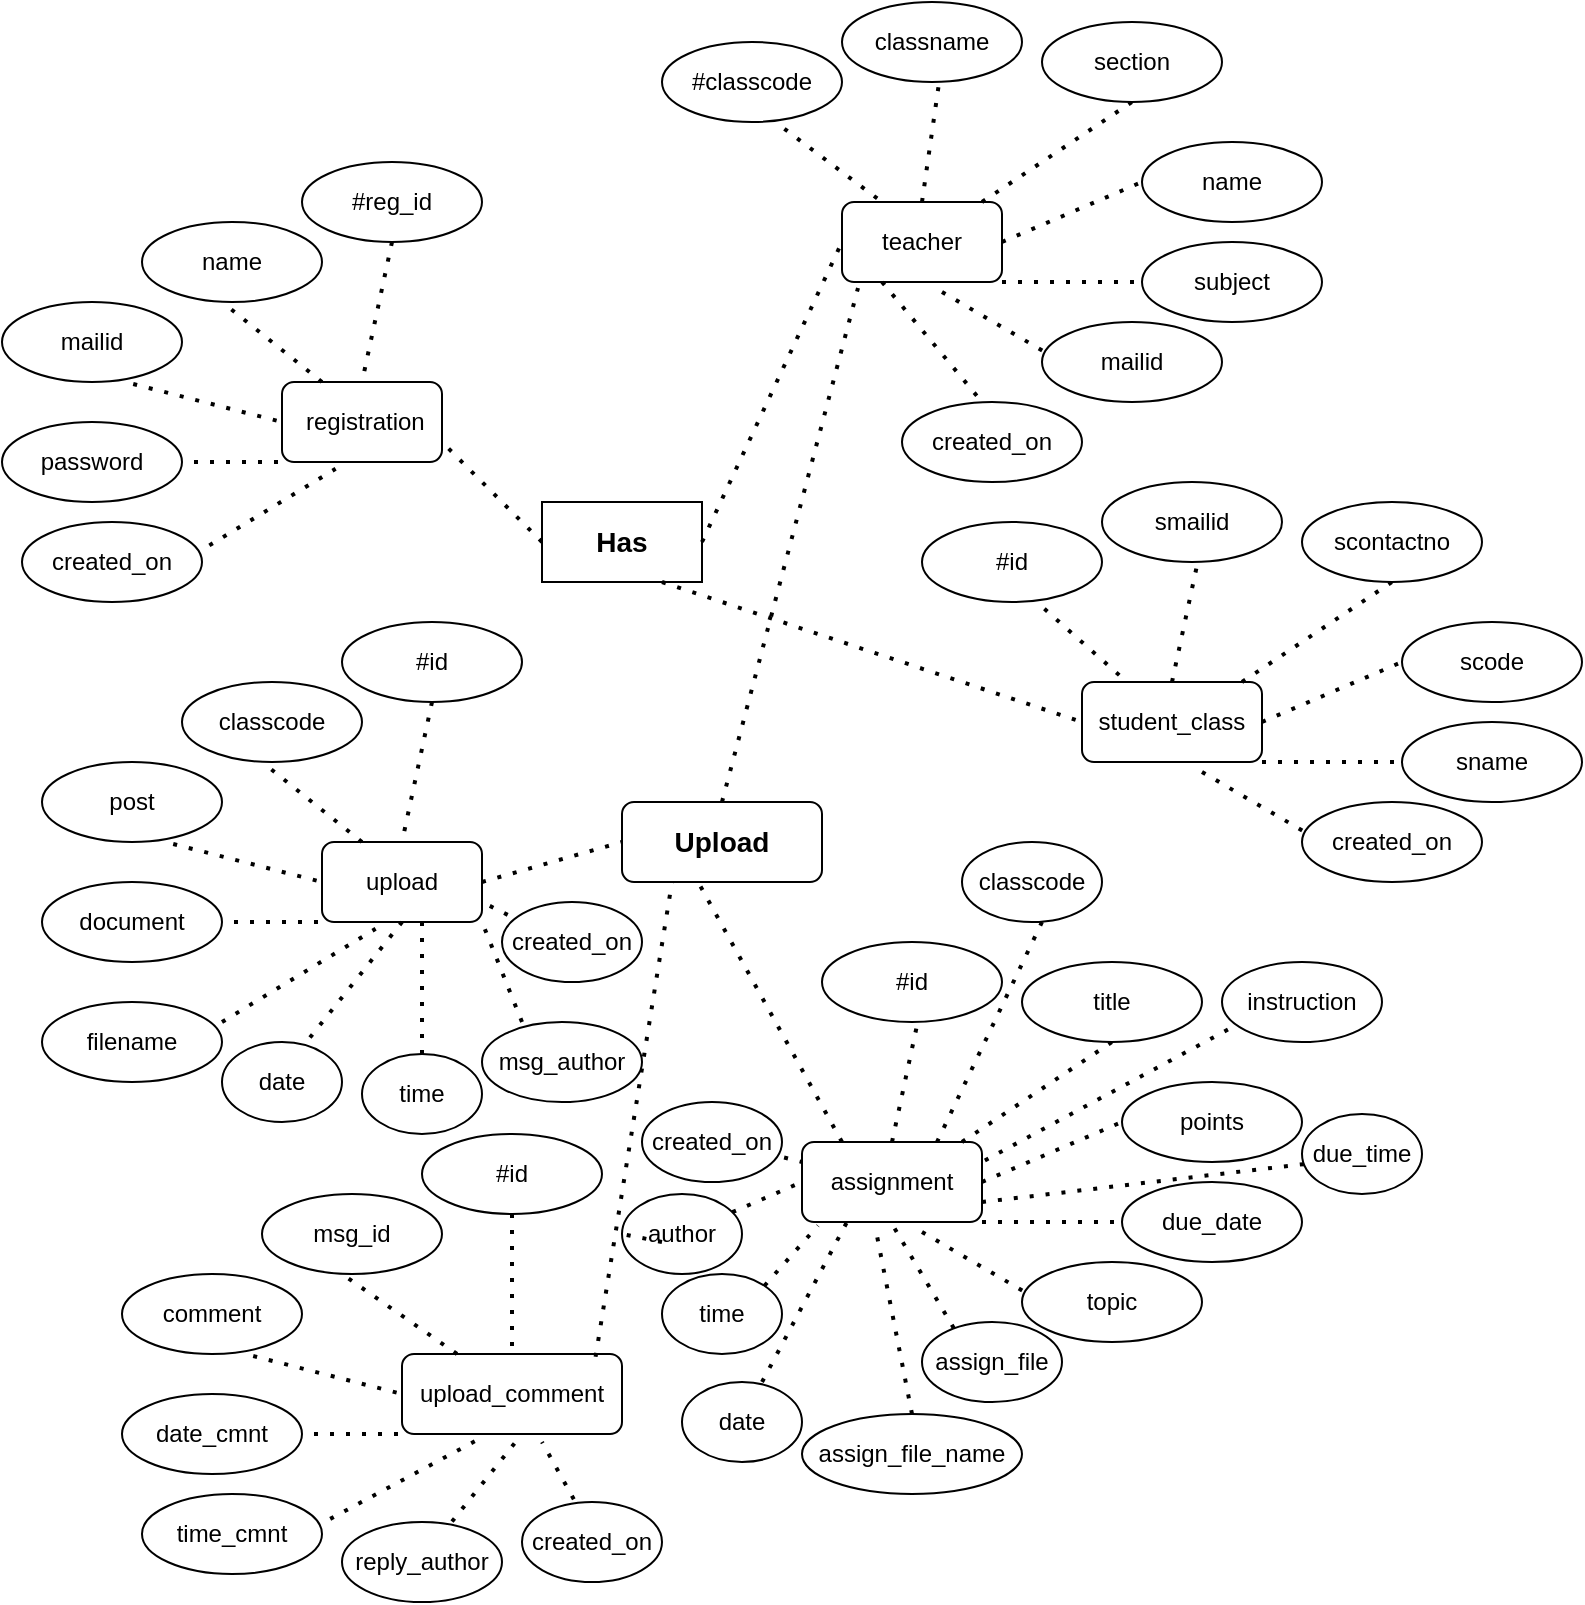 <mxfile version="14.2.9" type="github">
  <diagram name="Page-1" id="e7e014a7-5840-1c2e-5031-d8a46d1fe8dd">
    <mxGraphModel dx="1038" dy="556" grid="1" gridSize="10" guides="1" tooltips="1" connect="1" arrows="1" fold="1" page="1" pageScale="1" pageWidth="1600" pageHeight="900" background="#ffffff" math="0" shadow="0">
      <root>
        <mxCell id="0" />
        <mxCell id="1" parent="0" />
        <mxCell id="wm7McS8ciFP9YZ9LBugO-41" value="&amp;nbsp;registration" style="rounded=1;whiteSpace=wrap;html=1;" vertex="1" parent="1">
          <mxGeometry x="150" y="230" width="80" height="40" as="geometry" />
        </mxCell>
        <mxCell id="wm7McS8ciFP9YZ9LBugO-42" value="" style="endArrow=none;dashed=1;html=1;dashPattern=1 3;strokeWidth=2;exitX=0.25;exitY=0;exitDx=0;exitDy=0;" edge="1" parent="1" source="wm7McS8ciFP9YZ9LBugO-41">
          <mxGeometry width="50" height="50" relative="1" as="geometry">
            <mxPoint x="100" y="240" as="sourcePoint" />
            <mxPoint x="120" y="190" as="targetPoint" />
          </mxGeometry>
        </mxCell>
        <mxCell id="wm7McS8ciFP9YZ9LBugO-45" value="" style="endArrow=none;dashed=1;html=1;dashPattern=1 3;strokeWidth=2;exitX=0.729;exitY=1.025;exitDx=0;exitDy=0;exitPerimeter=0;" edge="1" parent="1" source="wm7McS8ciFP9YZ9LBugO-49">
          <mxGeometry width="50" height="50" relative="1" as="geometry">
            <mxPoint x="70" y="240" as="sourcePoint" />
            <mxPoint x="150" y="250" as="targetPoint" />
          </mxGeometry>
        </mxCell>
        <mxCell id="wm7McS8ciFP9YZ9LBugO-47" value="name" style="ellipse;whiteSpace=wrap;html=1;" vertex="1" parent="1">
          <mxGeometry x="80" y="150" width="90" height="40" as="geometry" />
        </mxCell>
        <mxCell id="wm7McS8ciFP9YZ9LBugO-49" value="mailid" style="ellipse;whiteSpace=wrap;html=1;" vertex="1" parent="1">
          <mxGeometry x="10" y="190" width="90" height="40" as="geometry" />
        </mxCell>
        <mxCell id="wm7McS8ciFP9YZ9LBugO-50" value="" style="endArrow=none;dashed=1;html=1;dashPattern=1 3;strokeWidth=2;entryX=0;entryY=1;entryDx=0;entryDy=0;" edge="1" parent="1" target="wm7McS8ciFP9YZ9LBugO-41">
          <mxGeometry width="50" height="50" relative="1" as="geometry">
            <mxPoint x="90" y="270" as="sourcePoint" />
            <mxPoint x="140" y="260" as="targetPoint" />
          </mxGeometry>
        </mxCell>
        <mxCell id="wm7McS8ciFP9YZ9LBugO-51" value="" style="endArrow=none;dashed=1;html=1;dashPattern=1 3;strokeWidth=2;entryX=0.5;entryY=0;entryDx=0;entryDy=0;exitX=0.5;exitY=1;exitDx=0;exitDy=0;exitPerimeter=0;" edge="1" parent="1" source="wm7McS8ciFP9YZ9LBugO-53" target="wm7McS8ciFP9YZ9LBugO-41">
          <mxGeometry width="50" height="50" relative="1" as="geometry">
            <mxPoint x="205" y="170" as="sourcePoint" />
            <mxPoint x="244.39" y="230" as="targetPoint" />
          </mxGeometry>
        </mxCell>
        <mxCell id="wm7McS8ciFP9YZ9LBugO-52" value="" style="endArrow=none;dashed=1;html=1;dashPattern=1 3;strokeWidth=2;entryX=0.335;entryY=1.085;entryDx=0;entryDy=0;entryPerimeter=0;" edge="1" parent="1" target="wm7McS8ciFP9YZ9LBugO-41">
          <mxGeometry width="50" height="50" relative="1" as="geometry">
            <mxPoint x="100" y="320" as="sourcePoint" />
            <mxPoint x="204.39" y="319" as="targetPoint" />
          </mxGeometry>
        </mxCell>
        <mxCell id="wm7McS8ciFP9YZ9LBugO-53" value="#reg_id" style="ellipse;whiteSpace=wrap;html=1;" vertex="1" parent="1">
          <mxGeometry x="160" y="120" width="90" height="40" as="geometry" />
        </mxCell>
        <mxCell id="wm7McS8ciFP9YZ9LBugO-54" value="password" style="ellipse;whiteSpace=wrap;html=1;" vertex="1" parent="1">
          <mxGeometry x="10" y="250" width="90" height="40" as="geometry" />
        </mxCell>
        <mxCell id="wm7McS8ciFP9YZ9LBugO-55" value="created_on" style="ellipse;whiteSpace=wrap;html=1;" vertex="1" parent="1">
          <mxGeometry x="20" y="300" width="90" height="40" as="geometry" />
        </mxCell>
        <mxCell id="wm7McS8ciFP9YZ9LBugO-56" value="" style="endArrow=none;dashed=1;html=1;dashPattern=1 3;strokeWidth=2;entryX=1;entryY=0.75;entryDx=0;entryDy=0;" edge="1" parent="1" target="wm7McS8ciFP9YZ9LBugO-41">
          <mxGeometry width="50" height="50" relative="1" as="geometry">
            <mxPoint x="280" y="310" as="sourcePoint" />
            <mxPoint x="270" y="270" as="targetPoint" />
          </mxGeometry>
        </mxCell>
        <mxCell id="wm7McS8ciFP9YZ9LBugO-57" value="&lt;b&gt;&lt;font style=&quot;font-size: 14px&quot;&gt;Has&lt;/font&gt;&lt;/b&gt;" style="rounded=0;whiteSpace=wrap;html=1;" vertex="1" parent="1">
          <mxGeometry x="280" y="290" width="80" height="40" as="geometry" />
        </mxCell>
        <mxCell id="wm7McS8ciFP9YZ9LBugO-70" value="teacher" style="rounded=1;whiteSpace=wrap;html=1;" vertex="1" parent="1">
          <mxGeometry x="430" y="140" width="80" height="40" as="geometry" />
        </mxCell>
        <mxCell id="wm7McS8ciFP9YZ9LBugO-71" value="" style="endArrow=none;dashed=1;html=1;dashPattern=1 3;strokeWidth=2;entryX=0.5;entryY=1;entryDx=0;entryDy=0;" edge="1" parent="1" target="wm7McS8ciFP9YZ9LBugO-78">
          <mxGeometry width="50" height="50" relative="1" as="geometry">
            <mxPoint x="500" y="140" as="sourcePoint" />
            <mxPoint x="550" y="90" as="targetPoint" />
          </mxGeometry>
        </mxCell>
        <mxCell id="wm7McS8ciFP9YZ9LBugO-72" value="" style="endArrow=none;dashed=1;html=1;dashPattern=1 3;strokeWidth=2;" edge="1" parent="1">
          <mxGeometry width="50" height="50" relative="1" as="geometry">
            <mxPoint x="510" y="160" as="sourcePoint" />
            <mxPoint x="580" y="130" as="targetPoint" />
          </mxGeometry>
        </mxCell>
        <mxCell id="wm7McS8ciFP9YZ9LBugO-73" value="" style="endArrow=none;dashed=1;html=1;dashPattern=1 3;strokeWidth=2;exitX=1;exitY=1;exitDx=0;exitDy=0;entryX=0;entryY=0.5;entryDx=0;entryDy=0;" edge="1" parent="1" source="wm7McS8ciFP9YZ9LBugO-70" target="wm7McS8ciFP9YZ9LBugO-80">
          <mxGeometry width="50" height="50" relative="1" as="geometry">
            <mxPoint x="520" y="170" as="sourcePoint" />
            <mxPoint x="590" y="170" as="targetPoint" />
          </mxGeometry>
        </mxCell>
        <mxCell id="wm7McS8ciFP9YZ9LBugO-74" value="" style="endArrow=none;dashed=1;html=1;dashPattern=1 3;strokeWidth=2;exitX=0.5;exitY=0;exitDx=0;exitDy=0;" edge="1" parent="1" source="wm7McS8ciFP9YZ9LBugO-70">
          <mxGeometry width="50" height="50" relative="1" as="geometry">
            <mxPoint x="450" y="140" as="sourcePoint" />
            <mxPoint x="480" y="70" as="targetPoint" />
          </mxGeometry>
        </mxCell>
        <mxCell id="wm7McS8ciFP9YZ9LBugO-75" value="" style="endArrow=none;dashed=1;html=1;dashPattern=1 3;strokeWidth=2;" edge="1" parent="1">
          <mxGeometry width="50" height="50" relative="1" as="geometry">
            <mxPoint x="480" y="185" as="sourcePoint" />
            <mxPoint x="540" y="220" as="targetPoint" />
          </mxGeometry>
        </mxCell>
        <mxCell id="wm7McS8ciFP9YZ9LBugO-76" value="" style="endArrow=none;dashed=1;html=1;dashPattern=1 3;strokeWidth=2;exitX=1;exitY=1;exitDx=0;exitDy=0;" edge="1" parent="1">
          <mxGeometry width="50" height="50" relative="1" as="geometry">
            <mxPoint x="450" y="180" as="sourcePoint" />
            <mxPoint x="500" y="240" as="targetPoint" />
          </mxGeometry>
        </mxCell>
        <mxCell id="wm7McS8ciFP9YZ9LBugO-77" value="classname" style="ellipse;whiteSpace=wrap;html=1;" vertex="1" parent="1">
          <mxGeometry x="430" y="40" width="90" height="40" as="geometry" />
        </mxCell>
        <mxCell id="wm7McS8ciFP9YZ9LBugO-78" value="section" style="ellipse;whiteSpace=wrap;html=1;" vertex="1" parent="1">
          <mxGeometry x="530" y="50" width="90" height="40" as="geometry" />
        </mxCell>
        <mxCell id="wm7McS8ciFP9YZ9LBugO-79" value="name" style="ellipse;whiteSpace=wrap;html=1;" vertex="1" parent="1">
          <mxGeometry x="580" y="110" width="90" height="40" as="geometry" />
        </mxCell>
        <mxCell id="wm7McS8ciFP9YZ9LBugO-80" value="subject" style="ellipse;whiteSpace=wrap;html=1;" vertex="1" parent="1">
          <mxGeometry x="580" y="160" width="90" height="40" as="geometry" />
        </mxCell>
        <mxCell id="wm7McS8ciFP9YZ9LBugO-81" value="mailid" style="ellipse;whiteSpace=wrap;html=1;" vertex="1" parent="1">
          <mxGeometry x="530" y="200" width="90" height="40" as="geometry" />
        </mxCell>
        <mxCell id="wm7McS8ciFP9YZ9LBugO-82" value="created_on" style="ellipse;whiteSpace=wrap;html=1;" vertex="1" parent="1">
          <mxGeometry x="460" y="240" width="90" height="40" as="geometry" />
        </mxCell>
        <mxCell id="wm7McS8ciFP9YZ9LBugO-83" value="" style="endArrow=none;dashed=1;html=1;dashPattern=1 3;strokeWidth=2;entryX=0.25;entryY=0;entryDx=0;entryDy=0;exitX=0.68;exitY=1.085;exitDx=0;exitDy=0;exitPerimeter=0;" edge="1" parent="1" source="wm7McS8ciFP9YZ9LBugO-84" target="wm7McS8ciFP9YZ9LBugO-70">
          <mxGeometry width="50" height="50" relative="1" as="geometry">
            <mxPoint x="410" y="90" as="sourcePoint" />
            <mxPoint x="450" y="135" as="targetPoint" />
          </mxGeometry>
        </mxCell>
        <mxCell id="wm7McS8ciFP9YZ9LBugO-84" value="#classcode" style="ellipse;whiteSpace=wrap;html=1;" vertex="1" parent="1">
          <mxGeometry x="340" y="60" width="90" height="40" as="geometry" />
        </mxCell>
        <mxCell id="wm7McS8ciFP9YZ9LBugO-85" value="" style="endArrow=none;dashed=1;html=1;dashPattern=1 3;strokeWidth=2;entryX=0;entryY=0.5;entryDx=0;entryDy=0;" edge="1" parent="1" target="wm7McS8ciFP9YZ9LBugO-70">
          <mxGeometry width="50" height="50" relative="1" as="geometry">
            <mxPoint x="360" y="310" as="sourcePoint" />
            <mxPoint x="410" y="260" as="targetPoint" />
          </mxGeometry>
        </mxCell>
        <mxCell id="wm7McS8ciFP9YZ9LBugO-86" value="student_class" style="rounded=1;whiteSpace=wrap;html=1;" vertex="1" parent="1">
          <mxGeometry x="550" y="380" width="90" height="40" as="geometry" />
        </mxCell>
        <mxCell id="wm7McS8ciFP9YZ9LBugO-87" value="" style="endArrow=none;dashed=1;html=1;dashPattern=1 3;strokeWidth=2;entryX=0.5;entryY=1;entryDx=0;entryDy=0;" edge="1" parent="1" target="wm7McS8ciFP9YZ9LBugO-94">
          <mxGeometry width="50" height="50" relative="1" as="geometry">
            <mxPoint x="630" y="380" as="sourcePoint" />
            <mxPoint x="680" y="330" as="targetPoint" />
          </mxGeometry>
        </mxCell>
        <mxCell id="wm7McS8ciFP9YZ9LBugO-88" value="" style="endArrow=none;dashed=1;html=1;dashPattern=1 3;strokeWidth=2;" edge="1" parent="1">
          <mxGeometry width="50" height="50" relative="1" as="geometry">
            <mxPoint x="640" y="400" as="sourcePoint" />
            <mxPoint x="710" y="370" as="targetPoint" />
          </mxGeometry>
        </mxCell>
        <mxCell id="wm7McS8ciFP9YZ9LBugO-89" value="" style="endArrow=none;dashed=1;html=1;dashPattern=1 3;strokeWidth=2;exitX=1;exitY=1;exitDx=0;exitDy=0;entryX=0;entryY=0.5;entryDx=0;entryDy=0;" edge="1" parent="1" source="wm7McS8ciFP9YZ9LBugO-86" target="wm7McS8ciFP9YZ9LBugO-96">
          <mxGeometry width="50" height="50" relative="1" as="geometry">
            <mxPoint x="650" y="410" as="sourcePoint" />
            <mxPoint x="720" y="410" as="targetPoint" />
          </mxGeometry>
        </mxCell>
        <mxCell id="wm7McS8ciFP9YZ9LBugO-90" value="" style="endArrow=none;dashed=1;html=1;dashPattern=1 3;strokeWidth=2;exitX=0.5;exitY=0;exitDx=0;exitDy=0;" edge="1" parent="1" source="wm7McS8ciFP9YZ9LBugO-86">
          <mxGeometry width="50" height="50" relative="1" as="geometry">
            <mxPoint x="580" y="380" as="sourcePoint" />
            <mxPoint x="610" y="310" as="targetPoint" />
          </mxGeometry>
        </mxCell>
        <mxCell id="wm7McS8ciFP9YZ9LBugO-91" value="" style="endArrow=none;dashed=1;html=1;dashPattern=1 3;strokeWidth=2;" edge="1" parent="1">
          <mxGeometry width="50" height="50" relative="1" as="geometry">
            <mxPoint x="610" y="425" as="sourcePoint" />
            <mxPoint x="670" y="460" as="targetPoint" />
          </mxGeometry>
        </mxCell>
        <mxCell id="wm7McS8ciFP9YZ9LBugO-93" value="smailid" style="ellipse;whiteSpace=wrap;html=1;" vertex="1" parent="1">
          <mxGeometry x="560" y="280" width="90" height="40" as="geometry" />
        </mxCell>
        <mxCell id="wm7McS8ciFP9YZ9LBugO-94" value="scontactno" style="ellipse;whiteSpace=wrap;html=1;" vertex="1" parent="1">
          <mxGeometry x="660" y="290" width="90" height="40" as="geometry" />
        </mxCell>
        <mxCell id="wm7McS8ciFP9YZ9LBugO-95" value="scode" style="ellipse;whiteSpace=wrap;html=1;" vertex="1" parent="1">
          <mxGeometry x="710" y="350" width="90" height="40" as="geometry" />
        </mxCell>
        <mxCell id="wm7McS8ciFP9YZ9LBugO-96" value="sname" style="ellipse;whiteSpace=wrap;html=1;" vertex="1" parent="1">
          <mxGeometry x="710" y="400" width="90" height="40" as="geometry" />
        </mxCell>
        <mxCell id="wm7McS8ciFP9YZ9LBugO-97" value="created_on" style="ellipse;whiteSpace=wrap;html=1;" vertex="1" parent="1">
          <mxGeometry x="660" y="440" width="90" height="40" as="geometry" />
        </mxCell>
        <mxCell id="wm7McS8ciFP9YZ9LBugO-99" value="" style="endArrow=none;dashed=1;html=1;dashPattern=1 3;strokeWidth=2;entryX=0.25;entryY=0;entryDx=0;entryDy=0;exitX=0.68;exitY=1.085;exitDx=0;exitDy=0;exitPerimeter=0;" edge="1" parent="1" source="wm7McS8ciFP9YZ9LBugO-100" target="wm7McS8ciFP9YZ9LBugO-86">
          <mxGeometry width="50" height="50" relative="1" as="geometry">
            <mxPoint x="540" y="330" as="sourcePoint" />
            <mxPoint x="580" y="375" as="targetPoint" />
          </mxGeometry>
        </mxCell>
        <mxCell id="wm7McS8ciFP9YZ9LBugO-100" value="#id" style="ellipse;whiteSpace=wrap;html=1;" vertex="1" parent="1">
          <mxGeometry x="470" y="300" width="90" height="40" as="geometry" />
        </mxCell>
        <mxCell id="wm7McS8ciFP9YZ9LBugO-101" value="" style="endArrow=none;dashed=1;html=1;dashPattern=1 3;strokeWidth=2;exitX=0.75;exitY=1;exitDx=0;exitDy=0;entryX=0;entryY=0.5;entryDx=0;entryDy=0;" edge="1" parent="1" target="wm7McS8ciFP9YZ9LBugO-86" source="wm7McS8ciFP9YZ9LBugO-57">
          <mxGeometry width="50" height="50" relative="1" as="geometry">
            <mxPoint x="440" y="600" as="sourcePoint" />
            <mxPoint x="550" y="400" as="targetPoint" />
          </mxGeometry>
        </mxCell>
        <mxCell id="wm7McS8ciFP9YZ9LBugO-102" value="" style="endArrow=none;dashed=1;html=1;dashPattern=1 3;strokeWidth=2;entryX=0.1;entryY=1.075;entryDx=0;entryDy=0;entryPerimeter=0;" edge="1" parent="1" target="wm7McS8ciFP9YZ9LBugO-70">
          <mxGeometry width="50" height="50" relative="1" as="geometry">
            <mxPoint x="370" y="440" as="sourcePoint" />
            <mxPoint x="530" y="360" as="targetPoint" />
          </mxGeometry>
        </mxCell>
        <mxCell id="wm7McS8ciFP9YZ9LBugO-103" value="&lt;font style=&quot;font-size: 14px&quot;&gt;&lt;b&gt;Upload&lt;/b&gt;&lt;/font&gt;" style="rounded=1;whiteSpace=wrap;html=1;" vertex="1" parent="1">
          <mxGeometry x="320" y="440" width="100" height="40" as="geometry" />
        </mxCell>
        <mxCell id="wm7McS8ciFP9YZ9LBugO-105" value="upload" style="rounded=1;whiteSpace=wrap;html=1;" vertex="1" parent="1">
          <mxGeometry x="170" y="460" width="80" height="40" as="geometry" />
        </mxCell>
        <mxCell id="wm7McS8ciFP9YZ9LBugO-106" value="" style="endArrow=none;dashed=1;html=1;dashPattern=1 3;strokeWidth=2;exitX=0.25;exitY=0;exitDx=0;exitDy=0;" edge="1" parent="1" source="wm7McS8ciFP9YZ9LBugO-105">
          <mxGeometry width="50" height="50" relative="1" as="geometry">
            <mxPoint x="120" y="470" as="sourcePoint" />
            <mxPoint x="140" y="420" as="targetPoint" />
          </mxGeometry>
        </mxCell>
        <mxCell id="wm7McS8ciFP9YZ9LBugO-107" value="" style="endArrow=none;dashed=1;html=1;dashPattern=1 3;strokeWidth=2;exitX=0.729;exitY=1.025;exitDx=0;exitDy=0;exitPerimeter=0;" edge="1" parent="1" source="wm7McS8ciFP9YZ9LBugO-109">
          <mxGeometry width="50" height="50" relative="1" as="geometry">
            <mxPoint x="90" y="470" as="sourcePoint" />
            <mxPoint x="170" y="480" as="targetPoint" />
          </mxGeometry>
        </mxCell>
        <mxCell id="wm7McS8ciFP9YZ9LBugO-108" value="classcode" style="ellipse;whiteSpace=wrap;html=1;" vertex="1" parent="1">
          <mxGeometry x="100" y="380" width="90" height="40" as="geometry" />
        </mxCell>
        <mxCell id="wm7McS8ciFP9YZ9LBugO-109" value="post" style="ellipse;whiteSpace=wrap;html=1;" vertex="1" parent="1">
          <mxGeometry x="30" y="420" width="90" height="40" as="geometry" />
        </mxCell>
        <mxCell id="wm7McS8ciFP9YZ9LBugO-110" value="" style="endArrow=none;dashed=1;html=1;dashPattern=1 3;strokeWidth=2;entryX=0;entryY=1;entryDx=0;entryDy=0;" edge="1" parent="1" target="wm7McS8ciFP9YZ9LBugO-105">
          <mxGeometry width="50" height="50" relative="1" as="geometry">
            <mxPoint x="110" y="500" as="sourcePoint" />
            <mxPoint x="160" y="490" as="targetPoint" />
          </mxGeometry>
        </mxCell>
        <mxCell id="wm7McS8ciFP9YZ9LBugO-111" value="" style="endArrow=none;dashed=1;html=1;dashPattern=1 3;strokeWidth=2;entryX=0.5;entryY=0;entryDx=0;entryDy=0;exitX=0.5;exitY=1;exitDx=0;exitDy=0;exitPerimeter=0;" edge="1" parent="1" source="wm7McS8ciFP9YZ9LBugO-113" target="wm7McS8ciFP9YZ9LBugO-105">
          <mxGeometry width="50" height="50" relative="1" as="geometry">
            <mxPoint x="225" y="400" as="sourcePoint" />
            <mxPoint x="264.39" y="460" as="targetPoint" />
          </mxGeometry>
        </mxCell>
        <mxCell id="wm7McS8ciFP9YZ9LBugO-112" value="" style="endArrow=none;dashed=1;html=1;dashPattern=1 3;strokeWidth=2;entryX=0.335;entryY=1.085;entryDx=0;entryDy=0;entryPerimeter=0;" edge="1" parent="1" target="wm7McS8ciFP9YZ9LBugO-105">
          <mxGeometry width="50" height="50" relative="1" as="geometry">
            <mxPoint x="120" y="550" as="sourcePoint" />
            <mxPoint x="224.39" y="549" as="targetPoint" />
          </mxGeometry>
        </mxCell>
        <mxCell id="wm7McS8ciFP9YZ9LBugO-113" value="#id" style="ellipse;whiteSpace=wrap;html=1;" vertex="1" parent="1">
          <mxGeometry x="180" y="350" width="90" height="40" as="geometry" />
        </mxCell>
        <mxCell id="wm7McS8ciFP9YZ9LBugO-114" value="document" style="ellipse;whiteSpace=wrap;html=1;" vertex="1" parent="1">
          <mxGeometry x="30" y="480" width="90" height="40" as="geometry" />
        </mxCell>
        <mxCell id="wm7McS8ciFP9YZ9LBugO-115" value="filename" style="ellipse;whiteSpace=wrap;html=1;" vertex="1" parent="1">
          <mxGeometry x="30" y="540" width="90" height="40" as="geometry" />
        </mxCell>
        <mxCell id="wm7McS8ciFP9YZ9LBugO-116" value="upload_comment" style="rounded=1;whiteSpace=wrap;html=1;" vertex="1" parent="1">
          <mxGeometry x="210" y="716" width="110" height="40" as="geometry" />
        </mxCell>
        <mxCell id="wm7McS8ciFP9YZ9LBugO-117" value="" style="endArrow=none;dashed=1;html=1;dashPattern=1 3;strokeWidth=2;exitX=0.25;exitY=0;exitDx=0;exitDy=0;" edge="1" parent="1" source="wm7McS8ciFP9YZ9LBugO-116">
          <mxGeometry width="50" height="50" relative="1" as="geometry">
            <mxPoint x="160" y="726" as="sourcePoint" />
            <mxPoint x="180" y="676" as="targetPoint" />
          </mxGeometry>
        </mxCell>
        <mxCell id="wm7McS8ciFP9YZ9LBugO-118" value="" style="endArrow=none;dashed=1;html=1;dashPattern=1 3;strokeWidth=2;exitX=0.729;exitY=1.025;exitDx=0;exitDy=0;exitPerimeter=0;" edge="1" parent="1" source="wm7McS8ciFP9YZ9LBugO-120">
          <mxGeometry width="50" height="50" relative="1" as="geometry">
            <mxPoint x="130" y="726" as="sourcePoint" />
            <mxPoint x="210" y="736" as="targetPoint" />
          </mxGeometry>
        </mxCell>
        <mxCell id="wm7McS8ciFP9YZ9LBugO-119" value="msg_id" style="ellipse;whiteSpace=wrap;html=1;" vertex="1" parent="1">
          <mxGeometry x="140" y="636" width="90" height="40" as="geometry" />
        </mxCell>
        <mxCell id="wm7McS8ciFP9YZ9LBugO-120" value="comment" style="ellipse;whiteSpace=wrap;html=1;" vertex="1" parent="1">
          <mxGeometry x="70" y="676" width="90" height="40" as="geometry" />
        </mxCell>
        <mxCell id="wm7McS8ciFP9YZ9LBugO-121" value="" style="endArrow=none;dashed=1;html=1;dashPattern=1 3;strokeWidth=2;entryX=0;entryY=1;entryDx=0;entryDy=0;" edge="1" parent="1" target="wm7McS8ciFP9YZ9LBugO-116">
          <mxGeometry width="50" height="50" relative="1" as="geometry">
            <mxPoint x="150" y="756" as="sourcePoint" />
            <mxPoint x="200" y="746" as="targetPoint" />
          </mxGeometry>
        </mxCell>
        <mxCell id="wm7McS8ciFP9YZ9LBugO-122" value="" style="endArrow=none;dashed=1;html=1;dashPattern=1 3;strokeWidth=2;entryX=0.5;entryY=0;entryDx=0;entryDy=0;exitX=0.5;exitY=1;exitDx=0;exitDy=0;exitPerimeter=0;" edge="1" parent="1" source="wm7McS8ciFP9YZ9LBugO-124" target="wm7McS8ciFP9YZ9LBugO-116">
          <mxGeometry width="50" height="50" relative="1" as="geometry">
            <mxPoint x="265" y="656" as="sourcePoint" />
            <mxPoint x="304.39" y="716" as="targetPoint" />
          </mxGeometry>
        </mxCell>
        <mxCell id="wm7McS8ciFP9YZ9LBugO-123" value="" style="endArrow=none;dashed=1;html=1;dashPattern=1 3;strokeWidth=2;entryX=0.335;entryY=1.085;entryDx=0;entryDy=0;entryPerimeter=0;" edge="1" parent="1" target="wm7McS8ciFP9YZ9LBugO-116">
          <mxGeometry width="50" height="50" relative="1" as="geometry">
            <mxPoint x="160" y="806" as="sourcePoint" />
            <mxPoint x="264.39" y="805" as="targetPoint" />
          </mxGeometry>
        </mxCell>
        <mxCell id="wm7McS8ciFP9YZ9LBugO-124" value="#id" style="ellipse;whiteSpace=wrap;html=1;" vertex="1" parent="1">
          <mxGeometry x="220" y="606" width="90" height="40" as="geometry" />
        </mxCell>
        <mxCell id="wm7McS8ciFP9YZ9LBugO-125" value="date_cmnt" style="ellipse;whiteSpace=wrap;html=1;" vertex="1" parent="1">
          <mxGeometry x="70" y="736" width="90" height="40" as="geometry" />
        </mxCell>
        <mxCell id="wm7McS8ciFP9YZ9LBugO-126" value="time_cmnt" style="ellipse;whiteSpace=wrap;html=1;" vertex="1" parent="1">
          <mxGeometry x="80" y="786" width="90" height="40" as="geometry" />
        </mxCell>
        <mxCell id="wm7McS8ciFP9YZ9LBugO-138" value="assignment" style="rounded=1;whiteSpace=wrap;html=1;" vertex="1" parent="1">
          <mxGeometry x="410" y="610" width="90" height="40" as="geometry" />
        </mxCell>
        <mxCell id="wm7McS8ciFP9YZ9LBugO-139" value="" style="endArrow=none;dashed=1;html=1;dashPattern=1 3;strokeWidth=2;entryX=0.5;entryY=1;entryDx=0;entryDy=0;" edge="1" parent="1" target="wm7McS8ciFP9YZ9LBugO-145">
          <mxGeometry width="50" height="50" relative="1" as="geometry">
            <mxPoint x="490" y="610" as="sourcePoint" />
            <mxPoint x="540" y="560" as="targetPoint" />
          </mxGeometry>
        </mxCell>
        <mxCell id="wm7McS8ciFP9YZ9LBugO-140" value="" style="endArrow=none;dashed=1;html=1;dashPattern=1 3;strokeWidth=2;" edge="1" parent="1">
          <mxGeometry width="50" height="50" relative="1" as="geometry">
            <mxPoint x="500" y="630" as="sourcePoint" />
            <mxPoint x="570" y="600" as="targetPoint" />
          </mxGeometry>
        </mxCell>
        <mxCell id="wm7McS8ciFP9YZ9LBugO-141" value="" style="endArrow=none;dashed=1;html=1;dashPattern=1 3;strokeWidth=2;exitX=1;exitY=1;exitDx=0;exitDy=0;entryX=0;entryY=0.5;entryDx=0;entryDy=0;" edge="1" parent="1" source="wm7McS8ciFP9YZ9LBugO-138" target="wm7McS8ciFP9YZ9LBugO-147">
          <mxGeometry width="50" height="50" relative="1" as="geometry">
            <mxPoint x="510" y="640" as="sourcePoint" />
            <mxPoint x="580" y="640" as="targetPoint" />
          </mxGeometry>
        </mxCell>
        <mxCell id="wm7McS8ciFP9YZ9LBugO-142" value="" style="endArrow=none;dashed=1;html=1;dashPattern=1 3;strokeWidth=2;exitX=0.5;exitY=0;exitDx=0;exitDy=0;" edge="1" parent="1" source="wm7McS8ciFP9YZ9LBugO-138">
          <mxGeometry width="50" height="50" relative="1" as="geometry">
            <mxPoint x="440" y="610" as="sourcePoint" />
            <mxPoint x="470" y="540" as="targetPoint" />
          </mxGeometry>
        </mxCell>
        <mxCell id="wm7McS8ciFP9YZ9LBugO-143" value="" style="endArrow=none;dashed=1;html=1;dashPattern=1 3;strokeWidth=2;" edge="1" parent="1">
          <mxGeometry width="50" height="50" relative="1" as="geometry">
            <mxPoint x="470" y="655" as="sourcePoint" />
            <mxPoint x="530" y="690" as="targetPoint" />
          </mxGeometry>
        </mxCell>
        <mxCell id="wm7McS8ciFP9YZ9LBugO-144" value="#id" style="ellipse;whiteSpace=wrap;html=1;" vertex="1" parent="1">
          <mxGeometry x="420" y="510" width="90" height="40" as="geometry" />
        </mxCell>
        <mxCell id="wm7McS8ciFP9YZ9LBugO-145" value="title" style="ellipse;whiteSpace=wrap;html=1;" vertex="1" parent="1">
          <mxGeometry x="520" y="520" width="90" height="40" as="geometry" />
        </mxCell>
        <mxCell id="wm7McS8ciFP9YZ9LBugO-146" value="points" style="ellipse;whiteSpace=wrap;html=1;" vertex="1" parent="1">
          <mxGeometry x="570" y="580" width="90" height="40" as="geometry" />
        </mxCell>
        <mxCell id="wm7McS8ciFP9YZ9LBugO-147" value="due_date" style="ellipse;whiteSpace=wrap;html=1;" vertex="1" parent="1">
          <mxGeometry x="570" y="630" width="90" height="40" as="geometry" />
        </mxCell>
        <mxCell id="wm7McS8ciFP9YZ9LBugO-148" value="topic" style="ellipse;whiteSpace=wrap;html=1;" vertex="1" parent="1">
          <mxGeometry x="520" y="670" width="90" height="40" as="geometry" />
        </mxCell>
        <mxCell id="wm7McS8ciFP9YZ9LBugO-151" value="" style="endArrow=none;dashed=1;html=1;dashPattern=1 3;strokeWidth=2;exitX=1;exitY=0.5;exitDx=0;exitDy=0;entryX=0;entryY=0.5;entryDx=0;entryDy=0;" edge="1" parent="1" source="wm7McS8ciFP9YZ9LBugO-105" target="wm7McS8ciFP9YZ9LBugO-103">
          <mxGeometry width="50" height="50" relative="1" as="geometry">
            <mxPoint x="480" y="610" as="sourcePoint" />
            <mxPoint x="530" y="560" as="targetPoint" />
          </mxGeometry>
        </mxCell>
        <mxCell id="wm7McS8ciFP9YZ9LBugO-152" value="" style="endArrow=none;dashed=1;html=1;dashPattern=1 3;strokeWidth=2;entryX=0.25;entryY=1;entryDx=0;entryDy=0;exitX=0.88;exitY=0.035;exitDx=0;exitDy=0;exitPerimeter=0;" edge="1" parent="1" source="wm7McS8ciFP9YZ9LBugO-116" target="wm7McS8ciFP9YZ9LBugO-103">
          <mxGeometry width="50" height="50" relative="1" as="geometry">
            <mxPoint x="290" y="620" as="sourcePoint" />
            <mxPoint x="530" y="560" as="targetPoint" />
          </mxGeometry>
        </mxCell>
        <mxCell id="wm7McS8ciFP9YZ9LBugO-153" value="" style="endArrow=none;dashed=1;html=1;dashPattern=1 3;strokeWidth=2;entryX=0.388;entryY=1.035;entryDx=0;entryDy=0;entryPerimeter=0;" edge="1" parent="1" target="wm7McS8ciFP9YZ9LBugO-103">
          <mxGeometry width="50" height="50" relative="1" as="geometry">
            <mxPoint x="430" y="610" as="sourcePoint" />
            <mxPoint x="530" y="560" as="targetPoint" />
          </mxGeometry>
        </mxCell>
        <mxCell id="wm7McS8ciFP9YZ9LBugO-156" value="" style="endArrow=none;dashed=1;html=1;dashPattern=1 3;strokeWidth=2;exitX=0.733;exitY=-0.055;exitDx=0;exitDy=0;exitPerimeter=0;" edge="1" parent="1" source="wm7McS8ciFP9YZ9LBugO-158">
          <mxGeometry width="50" height="50" relative="1" as="geometry">
            <mxPoint x="180" y="540" as="sourcePoint" />
            <mxPoint x="210" y="500" as="targetPoint" />
          </mxGeometry>
        </mxCell>
        <mxCell id="wm7McS8ciFP9YZ9LBugO-158" value="date" style="ellipse;whiteSpace=wrap;html=1;" vertex="1" parent="1">
          <mxGeometry x="120" y="560" width="60" height="40" as="geometry" />
        </mxCell>
        <mxCell id="wm7McS8ciFP9YZ9LBugO-159" value="" style="endArrow=none;dashed=1;html=1;dashPattern=1 3;strokeWidth=2;exitX=0.5;exitY=0;exitDx=0;exitDy=0;" edge="1" parent="1" source="wm7McS8ciFP9YZ9LBugO-160">
          <mxGeometry width="50" height="50" relative="1" as="geometry">
            <mxPoint x="220" y="530" as="sourcePoint" />
            <mxPoint x="220" y="500" as="targetPoint" />
          </mxGeometry>
        </mxCell>
        <mxCell id="wm7McS8ciFP9YZ9LBugO-160" value="time" style="ellipse;whiteSpace=wrap;html=1;" vertex="1" parent="1">
          <mxGeometry x="190" y="566" width="60" height="40" as="geometry" />
        </mxCell>
        <mxCell id="wm7McS8ciFP9YZ9LBugO-163" value="" style="endArrow=none;dashed=1;html=1;dashPattern=1 3;strokeWidth=2;" edge="1" parent="1">
          <mxGeometry width="50" height="50" relative="1" as="geometry">
            <mxPoint x="270" y="550" as="sourcePoint" />
            <mxPoint x="250" y="500" as="targetPoint" />
          </mxGeometry>
        </mxCell>
        <mxCell id="wm7McS8ciFP9YZ9LBugO-164" value="msg_author" style="ellipse;whiteSpace=wrap;html=1;" vertex="1" parent="1">
          <mxGeometry x="250" y="550" width="80" height="40" as="geometry" />
        </mxCell>
        <mxCell id="wm7McS8ciFP9YZ9LBugO-165" value="" style="endArrow=none;dashed=1;html=1;dashPattern=1 3;strokeWidth=2;" edge="1" parent="1">
          <mxGeometry width="50" height="50" relative="1" as="geometry">
            <mxPoint x="270" y="500" as="sourcePoint" />
            <mxPoint x="250" y="490" as="targetPoint" />
          </mxGeometry>
        </mxCell>
        <mxCell id="wm7McS8ciFP9YZ9LBugO-166" value="created_on" style="ellipse;whiteSpace=wrap;html=1;" vertex="1" parent="1">
          <mxGeometry x="260" y="490" width="70" height="40" as="geometry" />
        </mxCell>
        <mxCell id="wm7McS8ciFP9YZ9LBugO-167" value="" style="endArrow=none;dashed=1;html=1;dashPattern=1 3;strokeWidth=2;" edge="1" parent="1">
          <mxGeometry width="50" height="50" relative="1" as="geometry">
            <mxPoint x="230" y="806" as="sourcePoint" />
            <mxPoint x="270" y="756" as="targetPoint" />
          </mxGeometry>
        </mxCell>
        <mxCell id="wm7McS8ciFP9YZ9LBugO-168" value="" style="endArrow=none;dashed=1;html=1;dashPattern=1 3;strokeWidth=2;exitX=0.37;exitY=-0.035;exitDx=0;exitDy=0;exitPerimeter=0;" edge="1" parent="1" source="wm7McS8ciFP9YZ9LBugO-170">
          <mxGeometry width="50" height="50" relative="1" as="geometry">
            <mxPoint x="270" y="800" as="sourcePoint" />
            <mxPoint x="280" y="760" as="targetPoint" />
          </mxGeometry>
        </mxCell>
        <mxCell id="wm7McS8ciFP9YZ9LBugO-169" value="reply_author" style="ellipse;whiteSpace=wrap;html=1;" vertex="1" parent="1">
          <mxGeometry x="180" y="800" width="80" height="40" as="geometry" />
        </mxCell>
        <mxCell id="wm7McS8ciFP9YZ9LBugO-170" value="created_on" style="ellipse;whiteSpace=wrap;html=1;" vertex="1" parent="1">
          <mxGeometry x="270" y="790" width="70" height="40" as="geometry" />
        </mxCell>
        <mxCell id="wm7McS8ciFP9YZ9LBugO-171" value="" style="endArrow=none;dashed=1;html=1;dashPattern=1 3;strokeWidth=2;entryX=0;entryY=0.25;entryDx=0;entryDy=0;" edge="1" parent="1" target="wm7McS8ciFP9YZ9LBugO-138">
          <mxGeometry width="50" height="50" relative="1" as="geometry">
            <mxPoint x="370" y="610" as="sourcePoint" />
            <mxPoint x="530" y="520" as="targetPoint" />
          </mxGeometry>
        </mxCell>
        <mxCell id="wm7McS8ciFP9YZ9LBugO-173" value="" style="endArrow=none;dashed=1;html=1;dashPattern=1 3;strokeWidth=2;entryX=0.409;entryY=1.085;entryDx=0;entryDy=0;entryPerimeter=0;exitX=0.5;exitY=0;exitDx=0;exitDy=0;" edge="1" parent="1" source="wm7McS8ciFP9YZ9LBugO-184" target="wm7McS8ciFP9YZ9LBugO-138">
          <mxGeometry width="50" height="50" relative="1" as="geometry">
            <mxPoint x="447" y="710" as="sourcePoint" />
            <mxPoint x="530" y="520" as="targetPoint" />
          </mxGeometry>
        </mxCell>
        <mxCell id="wm7McS8ciFP9YZ9LBugO-174" value="" style="endArrow=none;dashed=1;html=1;dashPattern=1 3;strokeWidth=2;entryX=0.25;entryY=1;entryDx=0;entryDy=0;exitX=0.667;exitY=0;exitDx=0;exitDy=0;exitPerimeter=0;" edge="1" parent="1" source="wm7McS8ciFP9YZ9LBugO-186" target="wm7McS8ciFP9YZ9LBugO-138">
          <mxGeometry width="50" height="50" relative="1" as="geometry">
            <mxPoint x="420" y="690" as="sourcePoint" />
            <mxPoint x="430" y="660" as="targetPoint" />
          </mxGeometry>
        </mxCell>
        <mxCell id="wm7McS8ciFP9YZ9LBugO-175" value="" style="endArrow=none;dashed=1;html=1;dashPattern=1 3;strokeWidth=2;" edge="1" parent="1">
          <mxGeometry width="50" height="50" relative="1" as="geometry">
            <mxPoint x="490" y="710" as="sourcePoint" />
            <mxPoint x="455" y="651" as="targetPoint" />
          </mxGeometry>
        </mxCell>
        <mxCell id="wm7McS8ciFP9YZ9LBugO-176" value="" style="endArrow=none;dashed=1;html=1;dashPattern=1 3;strokeWidth=2;entryX=0.089;entryY=1.045;entryDx=0;entryDy=0;entryPerimeter=0;exitX=1;exitY=0;exitDx=0;exitDy=0;" edge="1" parent="1" source="wm7McS8ciFP9YZ9LBugO-187" target="wm7McS8ciFP9YZ9LBugO-138">
          <mxGeometry width="50" height="50" relative="1" as="geometry">
            <mxPoint x="400" y="690" as="sourcePoint" />
            <mxPoint x="466.81" y="673.4" as="targetPoint" />
          </mxGeometry>
        </mxCell>
        <mxCell id="wm7McS8ciFP9YZ9LBugO-178" value="" style="endArrow=none;dashed=1;html=1;dashPattern=1 3;strokeWidth=2;entryX=0.75;entryY=0;entryDx=0;entryDy=0;" edge="1" parent="1" target="wm7McS8ciFP9YZ9LBugO-138">
          <mxGeometry width="50" height="50" relative="1" as="geometry">
            <mxPoint x="530" y="500" as="sourcePoint" />
            <mxPoint x="420" y="650" as="targetPoint" />
          </mxGeometry>
        </mxCell>
        <mxCell id="wm7McS8ciFP9YZ9LBugO-179" value="" style="endArrow=none;dashed=1;html=1;dashPattern=1 3;strokeWidth=2;entryX=0;entryY=0.5;entryDx=0;entryDy=0;" edge="1" parent="1" source="wm7McS8ciFP9YZ9LBugO-189" target="wm7McS8ciFP9YZ9LBugO-138">
          <mxGeometry width="50" height="50" relative="1" as="geometry">
            <mxPoint x="340" y="660" as="sourcePoint" />
            <mxPoint x="430" y="660" as="targetPoint" />
          </mxGeometry>
        </mxCell>
        <mxCell id="wm7McS8ciFP9YZ9LBugO-180" value="" style="endArrow=none;dashed=1;html=1;dashPattern=1 3;strokeWidth=2;entryX=1;entryY=0.25;entryDx=0;entryDy=0;" edge="1" parent="1" target="wm7McS8ciFP9YZ9LBugO-138">
          <mxGeometry width="50" height="50" relative="1" as="geometry">
            <mxPoint x="630" y="550" as="sourcePoint" />
            <mxPoint x="440" y="670" as="targetPoint" />
          </mxGeometry>
        </mxCell>
        <mxCell id="wm7McS8ciFP9YZ9LBugO-181" value="classcode" style="ellipse;whiteSpace=wrap;html=1;" vertex="1" parent="1">
          <mxGeometry x="490" y="460" width="70" height="40" as="geometry" />
        </mxCell>
        <mxCell id="wm7McS8ciFP9YZ9LBugO-182" value="instruction" style="ellipse;whiteSpace=wrap;html=1;" vertex="1" parent="1">
          <mxGeometry x="620" y="520" width="80" height="40" as="geometry" />
        </mxCell>
        <mxCell id="wm7McS8ciFP9YZ9LBugO-183" value="assign_file" style="ellipse;whiteSpace=wrap;html=1;" vertex="1" parent="1">
          <mxGeometry x="470" y="700" width="70" height="40" as="geometry" />
        </mxCell>
        <mxCell id="wm7McS8ciFP9YZ9LBugO-184" value="assign_file_name" style="ellipse;whiteSpace=wrap;html=1;" vertex="1" parent="1">
          <mxGeometry x="410" y="746" width="110" height="40" as="geometry" />
        </mxCell>
        <mxCell id="wm7McS8ciFP9YZ9LBugO-186" value="date" style="ellipse;whiteSpace=wrap;html=1;" vertex="1" parent="1">
          <mxGeometry x="350" y="730" width="60" height="40" as="geometry" />
        </mxCell>
        <mxCell id="wm7McS8ciFP9YZ9LBugO-187" value="time" style="ellipse;whiteSpace=wrap;html=1;" vertex="1" parent="1">
          <mxGeometry x="340" y="676" width="60" height="40" as="geometry" />
        </mxCell>
        <mxCell id="wm7McS8ciFP9YZ9LBugO-188" value="created_on" style="ellipse;whiteSpace=wrap;html=1;" vertex="1" parent="1">
          <mxGeometry x="330" y="590" width="70" height="40" as="geometry" />
        </mxCell>
        <mxCell id="wm7McS8ciFP9YZ9LBugO-189" value="author" style="ellipse;whiteSpace=wrap;html=1;" vertex="1" parent="1">
          <mxGeometry x="320" y="636" width="60" height="40" as="geometry" />
        </mxCell>
        <mxCell id="wm7McS8ciFP9YZ9LBugO-190" value="" style="endArrow=none;dashed=1;html=1;dashPattern=1 3;strokeWidth=2;entryX=0;entryY=0.5;entryDx=0;entryDy=0;" edge="1" parent="1" target="wm7McS8ciFP9YZ9LBugO-189">
          <mxGeometry width="50" height="50" relative="1" as="geometry">
            <mxPoint x="340" y="660" as="sourcePoint" />
            <mxPoint x="410" y="630" as="targetPoint" />
          </mxGeometry>
        </mxCell>
        <mxCell id="wm7McS8ciFP9YZ9LBugO-191" value="" style="endArrow=none;dashed=1;html=1;dashPattern=1 3;strokeWidth=2;exitX=1;exitY=0.75;exitDx=0;exitDy=0;" edge="1" parent="1" source="wm7McS8ciFP9YZ9LBugO-138">
          <mxGeometry width="50" height="50" relative="1" as="geometry">
            <mxPoint x="480" y="570" as="sourcePoint" />
            <mxPoint x="670" y="620" as="targetPoint" />
          </mxGeometry>
        </mxCell>
        <mxCell id="wm7McS8ciFP9YZ9LBugO-192" value="due_time" style="ellipse;whiteSpace=wrap;html=1;" vertex="1" parent="1">
          <mxGeometry x="660" y="596" width="60" height="40" as="geometry" />
        </mxCell>
      </root>
    </mxGraphModel>
  </diagram>
</mxfile>
